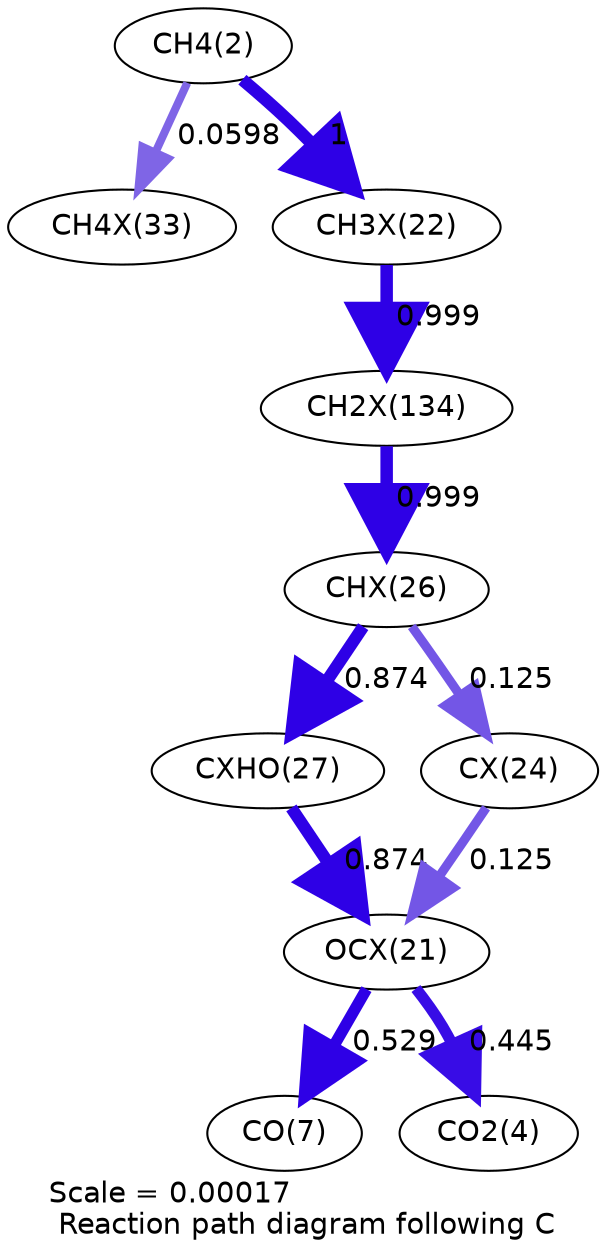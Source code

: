 digraph reaction_paths {
center=1;
s4 -> s31[fontname="Helvetica", penwidth=3.87, arrowsize=1.94, color="0.7, 0.56, 0.9"
, label=" 0.0598"];
s4 -> s25[fontname="Helvetica", penwidth=6, arrowsize=3, color="0.7, 1.5, 0.9"
, label=" 1"];
s25 -> s36[fontname="Helvetica", penwidth=6, arrowsize=3, color="0.7, 1.5, 0.9"
, label=" 0.999"];
s36 -> s29[fontname="Helvetica", penwidth=6, arrowsize=3, color="0.7, 1.5, 0.9"
, label=" 0.999"];
s29 -> s30[fontname="Helvetica", penwidth=5.9, arrowsize=2.95, color="0.7, 1.37, 0.9"
, label=" 0.874"];
s29 -> s27[fontname="Helvetica", penwidth=4.43, arrowsize=2.22, color="0.7, 0.625, 0.9"
, label=" 0.125"];
s30 -> s24[fontname="Helvetica", penwidth=5.9, arrowsize=2.95, color="0.7, 1.37, 0.9"
, label=" 0.874"];
s24 -> s9[fontname="Helvetica", penwidth=5.52, arrowsize=2.76, color="0.7, 1.03, 0.9"
, label=" 0.529"];
s24 -> s6[fontname="Helvetica", penwidth=5.39, arrowsize=2.69, color="0.7, 0.945, 0.9"
, label=" 0.445"];
s27 -> s24[fontname="Helvetica", penwidth=4.43, arrowsize=2.22, color="0.7, 0.625, 0.9"
, label=" 0.125"];
s4 [ fontname="Helvetica", label="CH4(2)"];
s6 [ fontname="Helvetica", label="CO2(4)"];
s9 [ fontname="Helvetica", label="CO(7)"];
s24 [ fontname="Helvetica", label="OCX(21)"];
s25 [ fontname="Helvetica", label="CH3X(22)"];
s27 [ fontname="Helvetica", label="CX(24)"];
s29 [ fontname="Helvetica", label="CHX(26)"];
s30 [ fontname="Helvetica", label="CXHO(27)"];
s31 [ fontname="Helvetica", label="CH4X(33)"];
s36 [ fontname="Helvetica", label="CH2X(134)"];
 label = "Scale = 0.00017\l Reaction path diagram following C";
 fontname = "Helvetica";
}
